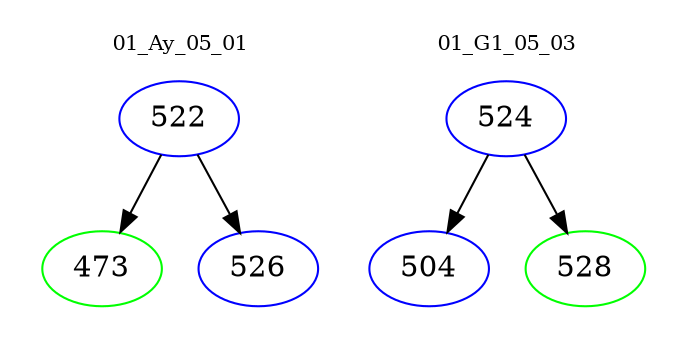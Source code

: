 digraph{
subgraph cluster_0 {
color = white
label = "01_Ay_05_01";
fontsize=10;
T0_522 [label="522", color="blue"]
T0_522 -> T0_473 [color="black"]
T0_473 [label="473", color="green"]
T0_522 -> T0_526 [color="black"]
T0_526 [label="526", color="blue"]
}
subgraph cluster_1 {
color = white
label = "01_G1_05_03";
fontsize=10;
T1_524 [label="524", color="blue"]
T1_524 -> T1_504 [color="black"]
T1_504 [label="504", color="blue"]
T1_524 -> T1_528 [color="black"]
T1_528 [label="528", color="green"]
}
}
